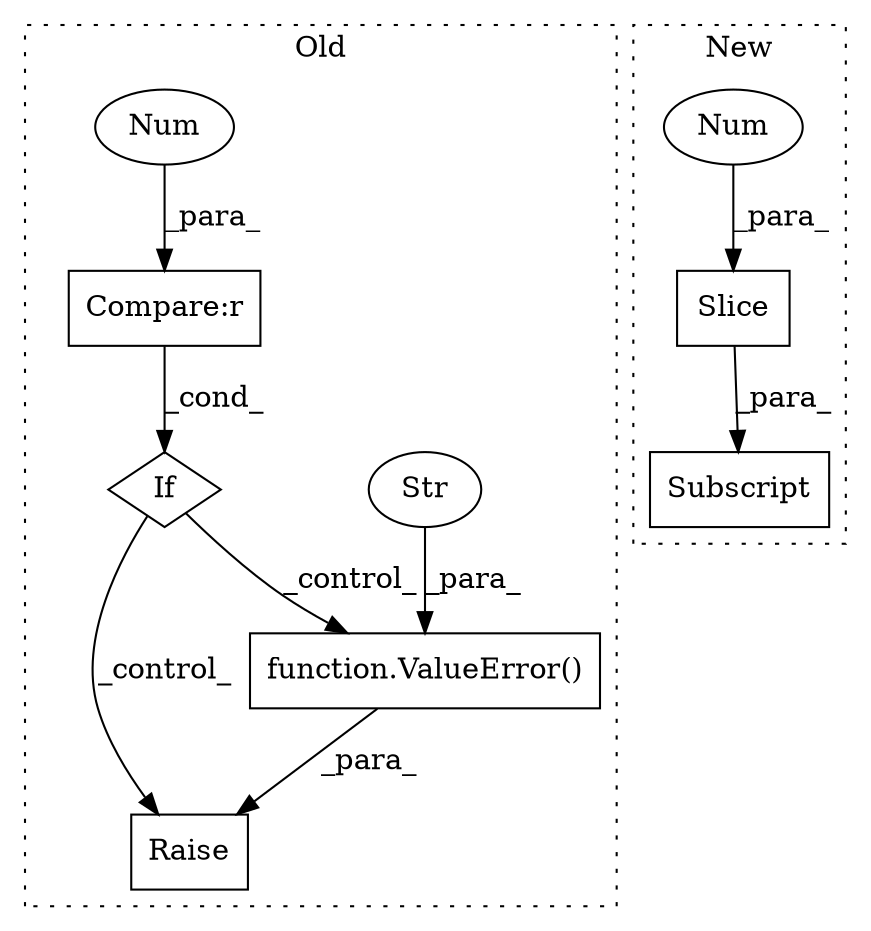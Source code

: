 digraph G {
subgraph cluster0 {
1 [label="function.ValueError()" a="75" s="3681,3742" l="11,1" shape="box"];
3 [label="If" a="96" s="3614" l="0" shape="diamond"];
4 [label="Str" a="66" s="3692" l="50" shape="ellipse"];
6 [label="Raise" a="91" s="3675" l="6" shape="box"];
8 [label="Compare:r" a="40" s="3614" l="13" shape="box"];
9 [label="Num" a="76" s="3626" l="1" shape="ellipse"];
label = "Old";
style="dotted";
}
subgraph cluster1 {
2 [label="Slice" a="80" s="3579" l="3" shape="box"];
5 [label="Num" a="76" s="3579" l="1" shape="ellipse"];
7 [label="Subscript" a="63" s="3569,0" l="14,0" shape="box"];
label = "New";
style="dotted";
}
1 -> 6 [label="_para_"];
2 -> 7 [label="_para_"];
3 -> 6 [label="_control_"];
3 -> 1 [label="_control_"];
4 -> 1 [label="_para_"];
5 -> 2 [label="_para_"];
8 -> 3 [label="_cond_"];
9 -> 8 [label="_para_"];
}